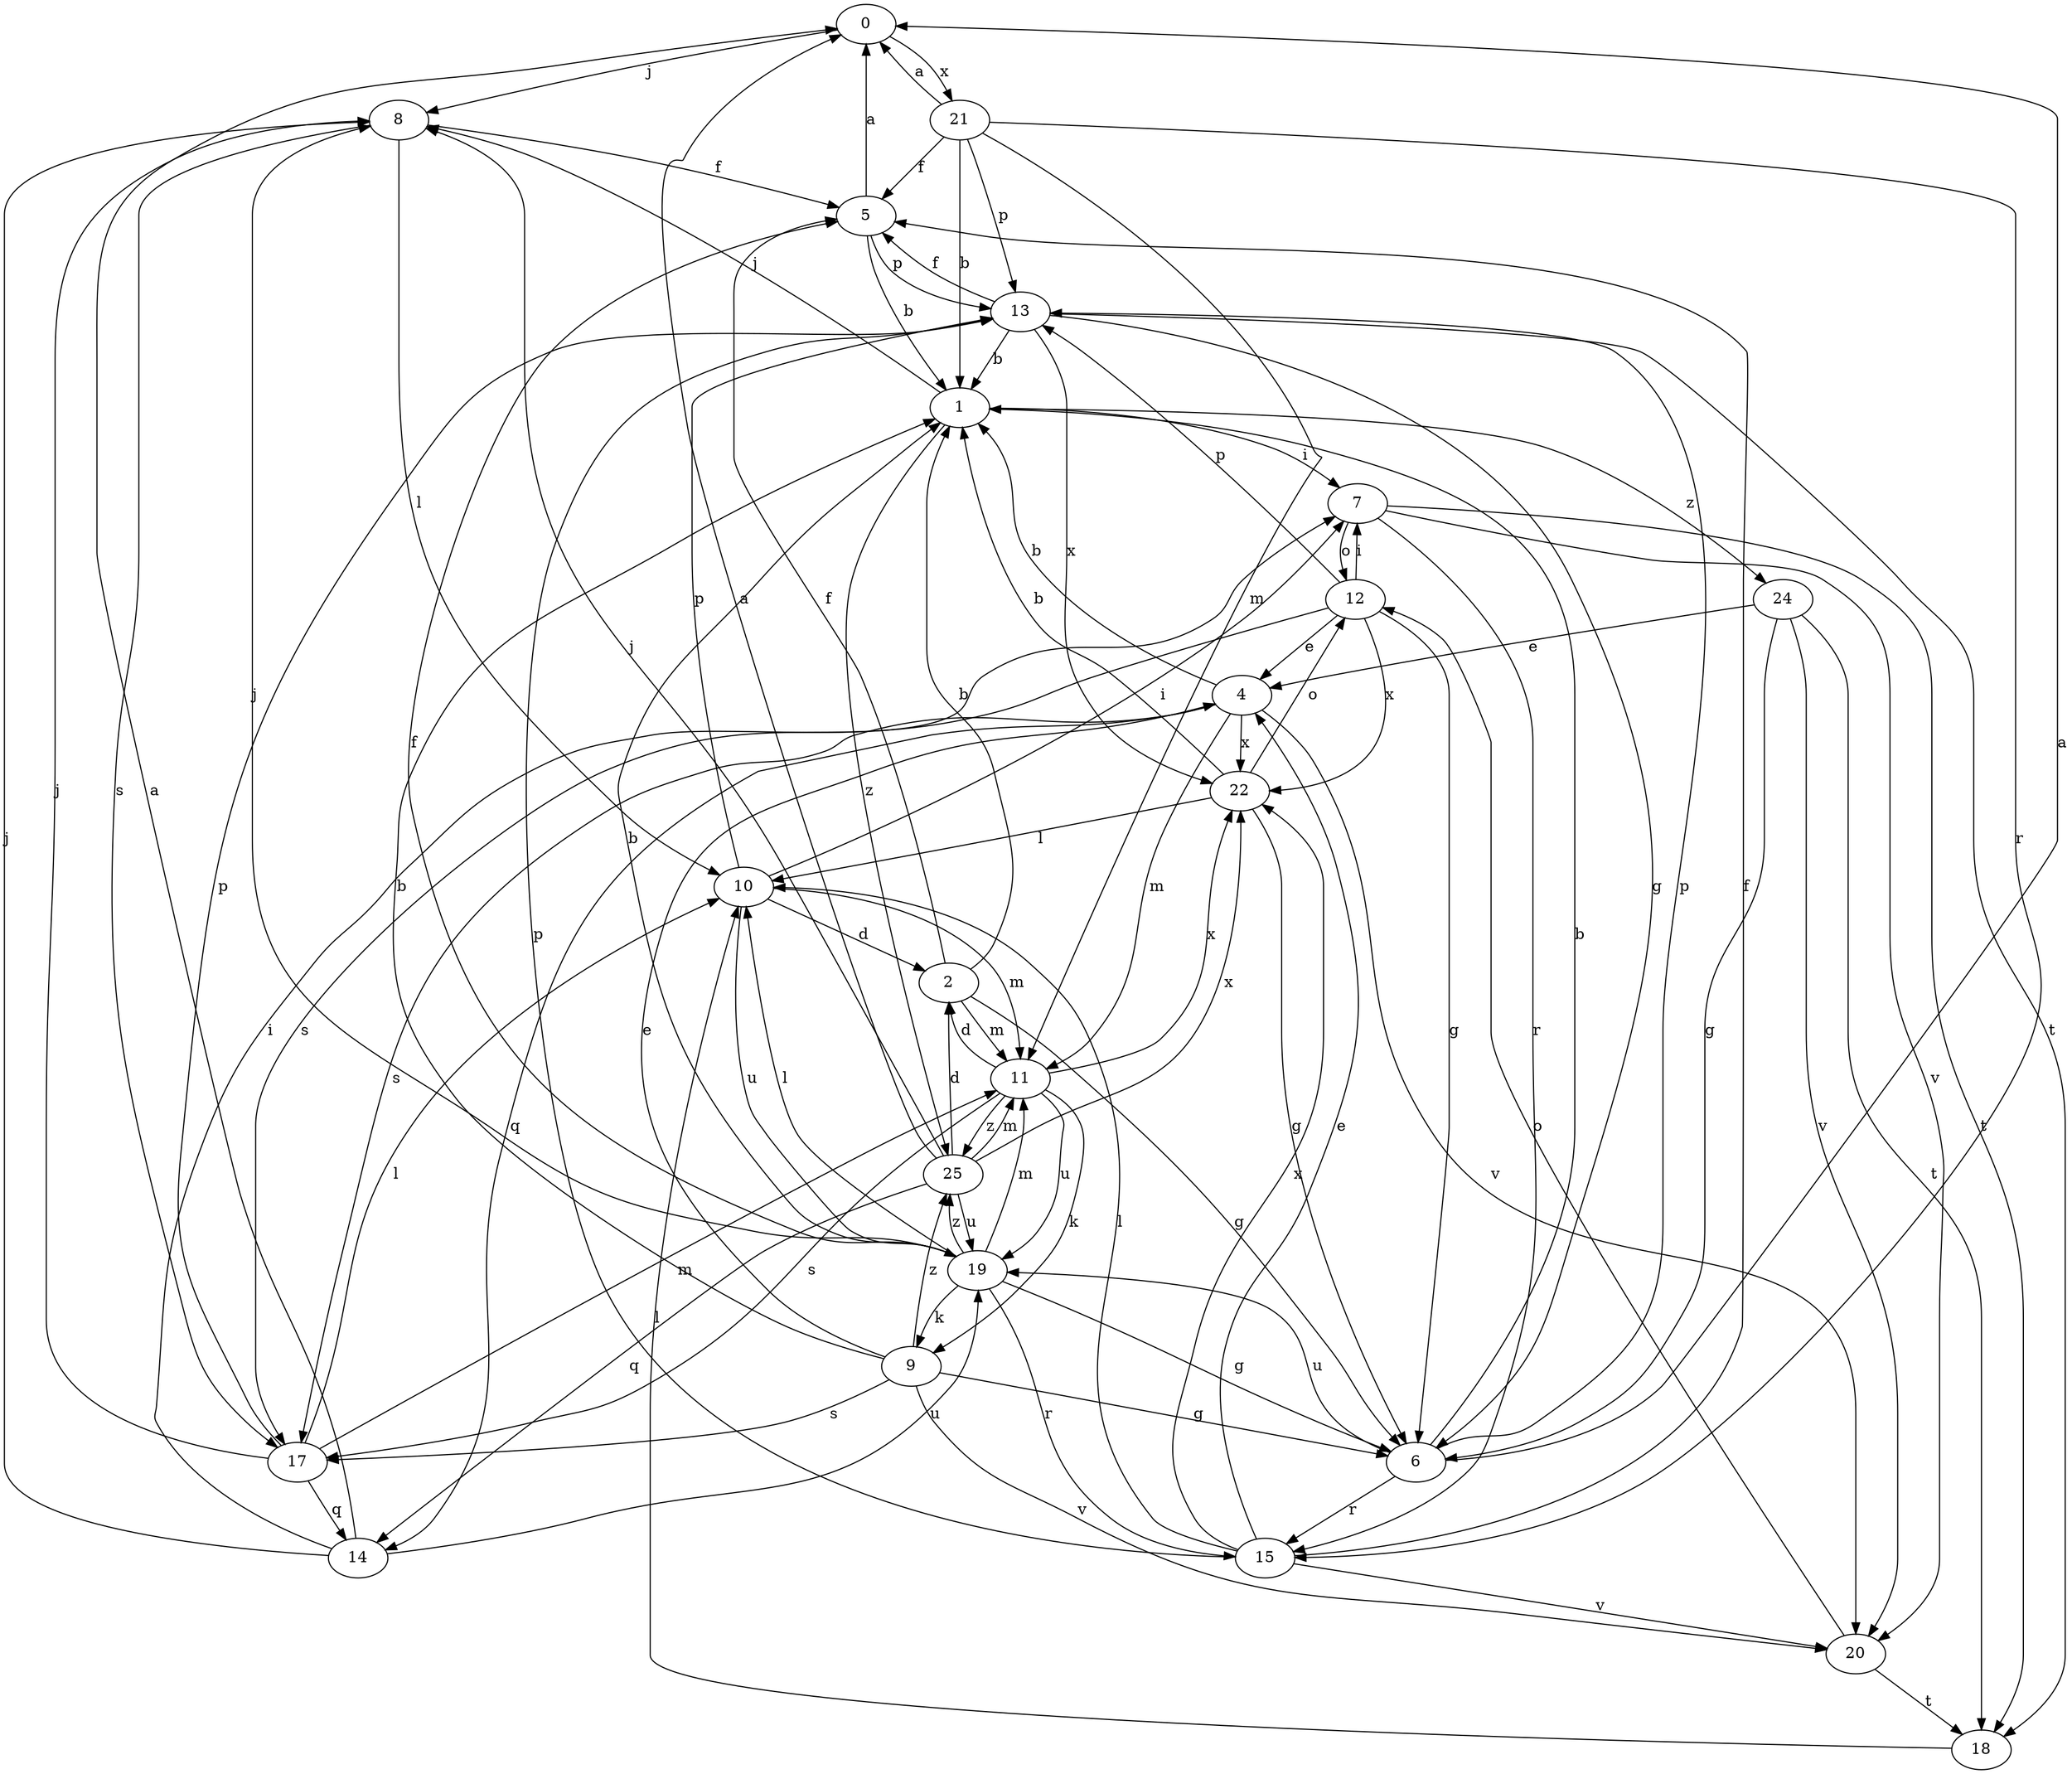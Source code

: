 strict digraph  {
0;
1;
2;
4;
5;
6;
7;
8;
9;
10;
11;
12;
13;
14;
15;
17;
18;
19;
20;
21;
22;
24;
25;
0 -> 8  [label=j];
0 -> 21  [label=x];
1 -> 7  [label=i];
1 -> 8  [label=j];
1 -> 24  [label=z];
1 -> 25  [label=z];
2 -> 1  [label=b];
2 -> 5  [label=f];
2 -> 6  [label=g];
2 -> 11  [label=m];
4 -> 1  [label=b];
4 -> 11  [label=m];
4 -> 14  [label=q];
4 -> 17  [label=s];
4 -> 20  [label=v];
4 -> 22  [label=x];
5 -> 0  [label=a];
5 -> 1  [label=b];
5 -> 13  [label=p];
6 -> 0  [label=a];
6 -> 1  [label=b];
6 -> 13  [label=p];
6 -> 15  [label=r];
6 -> 19  [label=u];
7 -> 12  [label=o];
7 -> 15  [label=r];
7 -> 18  [label=t];
7 -> 20  [label=v];
8 -> 5  [label=f];
8 -> 10  [label=l];
8 -> 17  [label=s];
9 -> 1  [label=b];
9 -> 4  [label=e];
9 -> 6  [label=g];
9 -> 17  [label=s];
9 -> 20  [label=v];
9 -> 25  [label=z];
10 -> 2  [label=d];
10 -> 7  [label=i];
10 -> 11  [label=m];
10 -> 13  [label=p];
10 -> 19  [label=u];
11 -> 2  [label=d];
11 -> 9  [label=k];
11 -> 17  [label=s];
11 -> 19  [label=u];
11 -> 22  [label=x];
11 -> 25  [label=z];
12 -> 4  [label=e];
12 -> 6  [label=g];
12 -> 7  [label=i];
12 -> 13  [label=p];
12 -> 17  [label=s];
12 -> 22  [label=x];
13 -> 1  [label=b];
13 -> 5  [label=f];
13 -> 6  [label=g];
13 -> 18  [label=t];
13 -> 22  [label=x];
14 -> 0  [label=a];
14 -> 7  [label=i];
14 -> 8  [label=j];
14 -> 19  [label=u];
15 -> 4  [label=e];
15 -> 5  [label=f];
15 -> 10  [label=l];
15 -> 13  [label=p];
15 -> 20  [label=v];
15 -> 22  [label=x];
17 -> 8  [label=j];
17 -> 10  [label=l];
17 -> 11  [label=m];
17 -> 13  [label=p];
17 -> 14  [label=q];
18 -> 10  [label=l];
19 -> 1  [label=b];
19 -> 5  [label=f];
19 -> 6  [label=g];
19 -> 8  [label=j];
19 -> 9  [label=k];
19 -> 10  [label=l];
19 -> 11  [label=m];
19 -> 15  [label=r];
19 -> 25  [label=z];
20 -> 12  [label=o];
20 -> 18  [label=t];
21 -> 0  [label=a];
21 -> 1  [label=b];
21 -> 5  [label=f];
21 -> 11  [label=m];
21 -> 13  [label=p];
21 -> 15  [label=r];
22 -> 1  [label=b];
22 -> 6  [label=g];
22 -> 10  [label=l];
22 -> 12  [label=o];
24 -> 4  [label=e];
24 -> 6  [label=g];
24 -> 18  [label=t];
24 -> 20  [label=v];
25 -> 0  [label=a];
25 -> 2  [label=d];
25 -> 8  [label=j];
25 -> 11  [label=m];
25 -> 14  [label=q];
25 -> 19  [label=u];
25 -> 22  [label=x];
}
